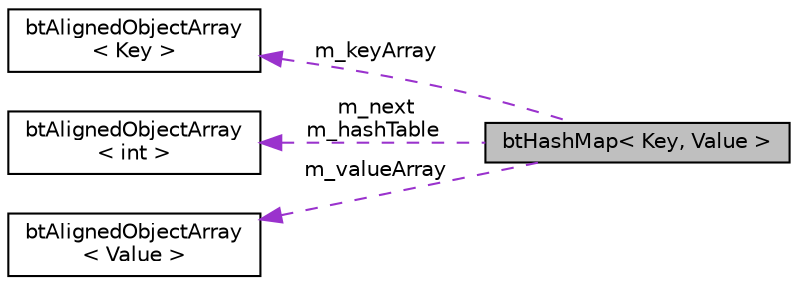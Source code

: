 digraph "btHashMap&lt; Key, Value &gt;"
{
  edge [fontname="Helvetica",fontsize="10",labelfontname="Helvetica",labelfontsize="10"];
  node [fontname="Helvetica",fontsize="10",shape=record];
  rankdir="LR";
  Node1 [label="btHashMap\< Key, Value \>",height=0.2,width=0.4,color="black", fillcolor="grey75", style="filled", fontcolor="black"];
  Node2 -> Node1 [dir="back",color="darkorchid3",fontsize="10",style="dashed",label=" m_keyArray" ];
  Node2 [label="btAlignedObjectArray\l\< Key \>",height=0.2,width=0.4,color="black", fillcolor="white", style="filled",URL="$classbt_aligned_object_array.html"];
  Node3 -> Node1 [dir="back",color="darkorchid3",fontsize="10",style="dashed",label=" m_next\nm_hashTable" ];
  Node3 [label="btAlignedObjectArray\l\< int \>",height=0.2,width=0.4,color="black", fillcolor="white", style="filled",URL="$classbt_aligned_object_array.html"];
  Node4 -> Node1 [dir="back",color="darkorchid3",fontsize="10",style="dashed",label=" m_valueArray" ];
  Node4 [label="btAlignedObjectArray\l\< Value \>",height=0.2,width=0.4,color="black", fillcolor="white", style="filled",URL="$classbt_aligned_object_array.html"];
}
